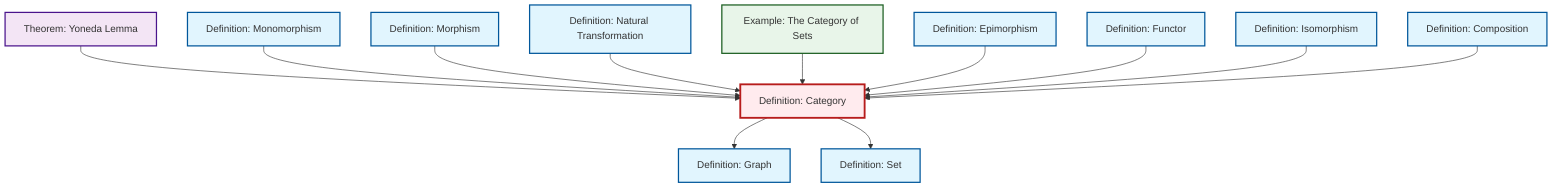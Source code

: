 graph TD
    classDef definition fill:#e1f5fe,stroke:#01579b,stroke-width:2px
    classDef theorem fill:#f3e5f5,stroke:#4a148c,stroke-width:2px
    classDef axiom fill:#fff3e0,stroke:#e65100,stroke-width:2px
    classDef example fill:#e8f5e9,stroke:#1b5e20,stroke-width:2px
    classDef current fill:#ffebee,stroke:#b71c1c,stroke-width:3px
    def-morphism["Definition: Morphism"]:::definition
    def-category["Definition: Category"]:::definition
    ex-set-category["Example: The Category of Sets"]:::example
    def-graph["Definition: Graph"]:::definition
    thm-yoneda["Theorem: Yoneda Lemma"]:::theorem
    def-composition["Definition: Composition"]:::definition
    def-epimorphism["Definition: Epimorphism"]:::definition
    def-isomorphism["Definition: Isomorphism"]:::definition
    def-monomorphism["Definition: Monomorphism"]:::definition
    def-functor["Definition: Functor"]:::definition
    def-natural-transformation["Definition: Natural Transformation"]:::definition
    def-set["Definition: Set"]:::definition
    thm-yoneda --> def-category
    def-monomorphism --> def-category
    def-morphism --> def-category
    def-natural-transformation --> def-category
    ex-set-category --> def-category
    def-epimorphism --> def-category
    def-functor --> def-category
    def-isomorphism --> def-category
    def-category --> def-graph
    def-composition --> def-category
    def-category --> def-set
    class def-category current